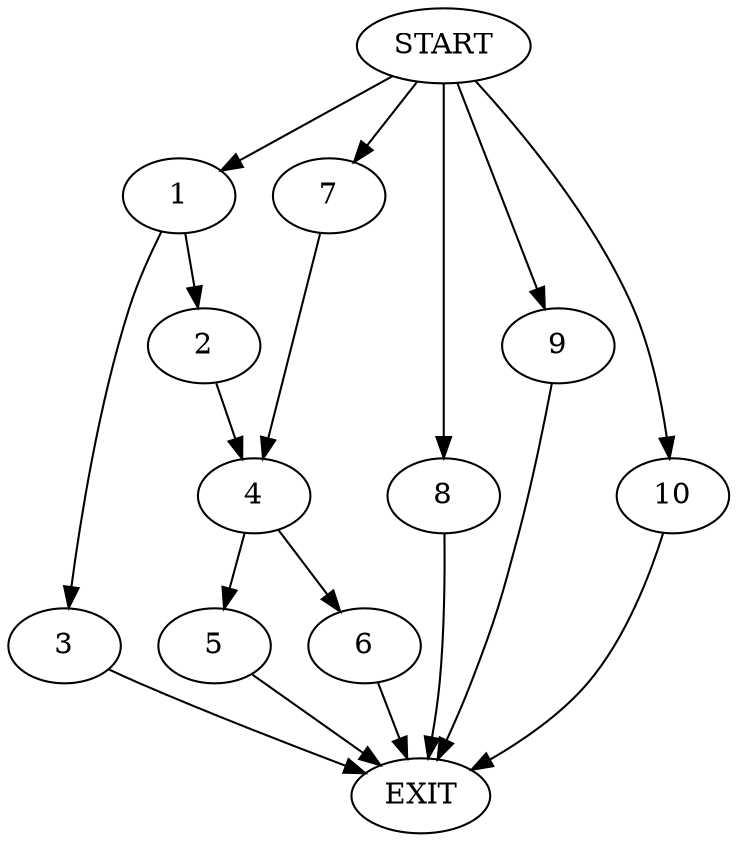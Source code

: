 digraph {
0 [label="START"]
11 [label="EXIT"]
0 -> 1
1 -> 2
1 -> 3
2 -> 4
3 -> 11
4 -> 5
4 -> 6
0 -> 7
7 -> 4
5 -> 11
6 -> 11
0 -> 8
8 -> 11
0 -> 9
9 -> 11
0 -> 10
10 -> 11
}
